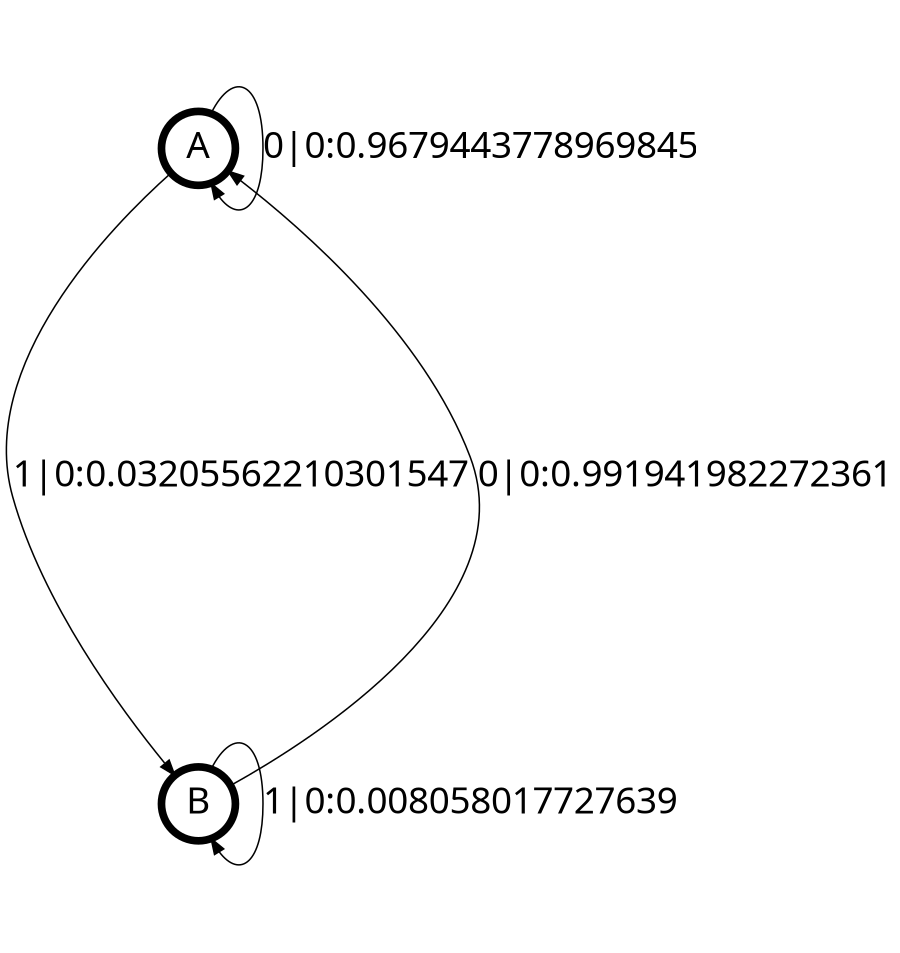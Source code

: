 digraph  {
size = "6,8.5";
ratio = "fill";
node
[shape = circle];
node [fontsize = 24];
node [penwidth = 5];
edge [fontsize = 24];
node [fontname = "CMU Serif Roman"];
graph [fontname = "CMU Serif Roman"];
edge [fontname = "CMU Serif Roman"];
A -> A [label = "0|0:0.9679443778969845\l"];
A -> B [label = "1|0:0.03205562210301547\l"];
B -> A [label = "0|0:0.991941982272361\l"];
B -> B [label = "1|0:0.008058017727639\l"];
}